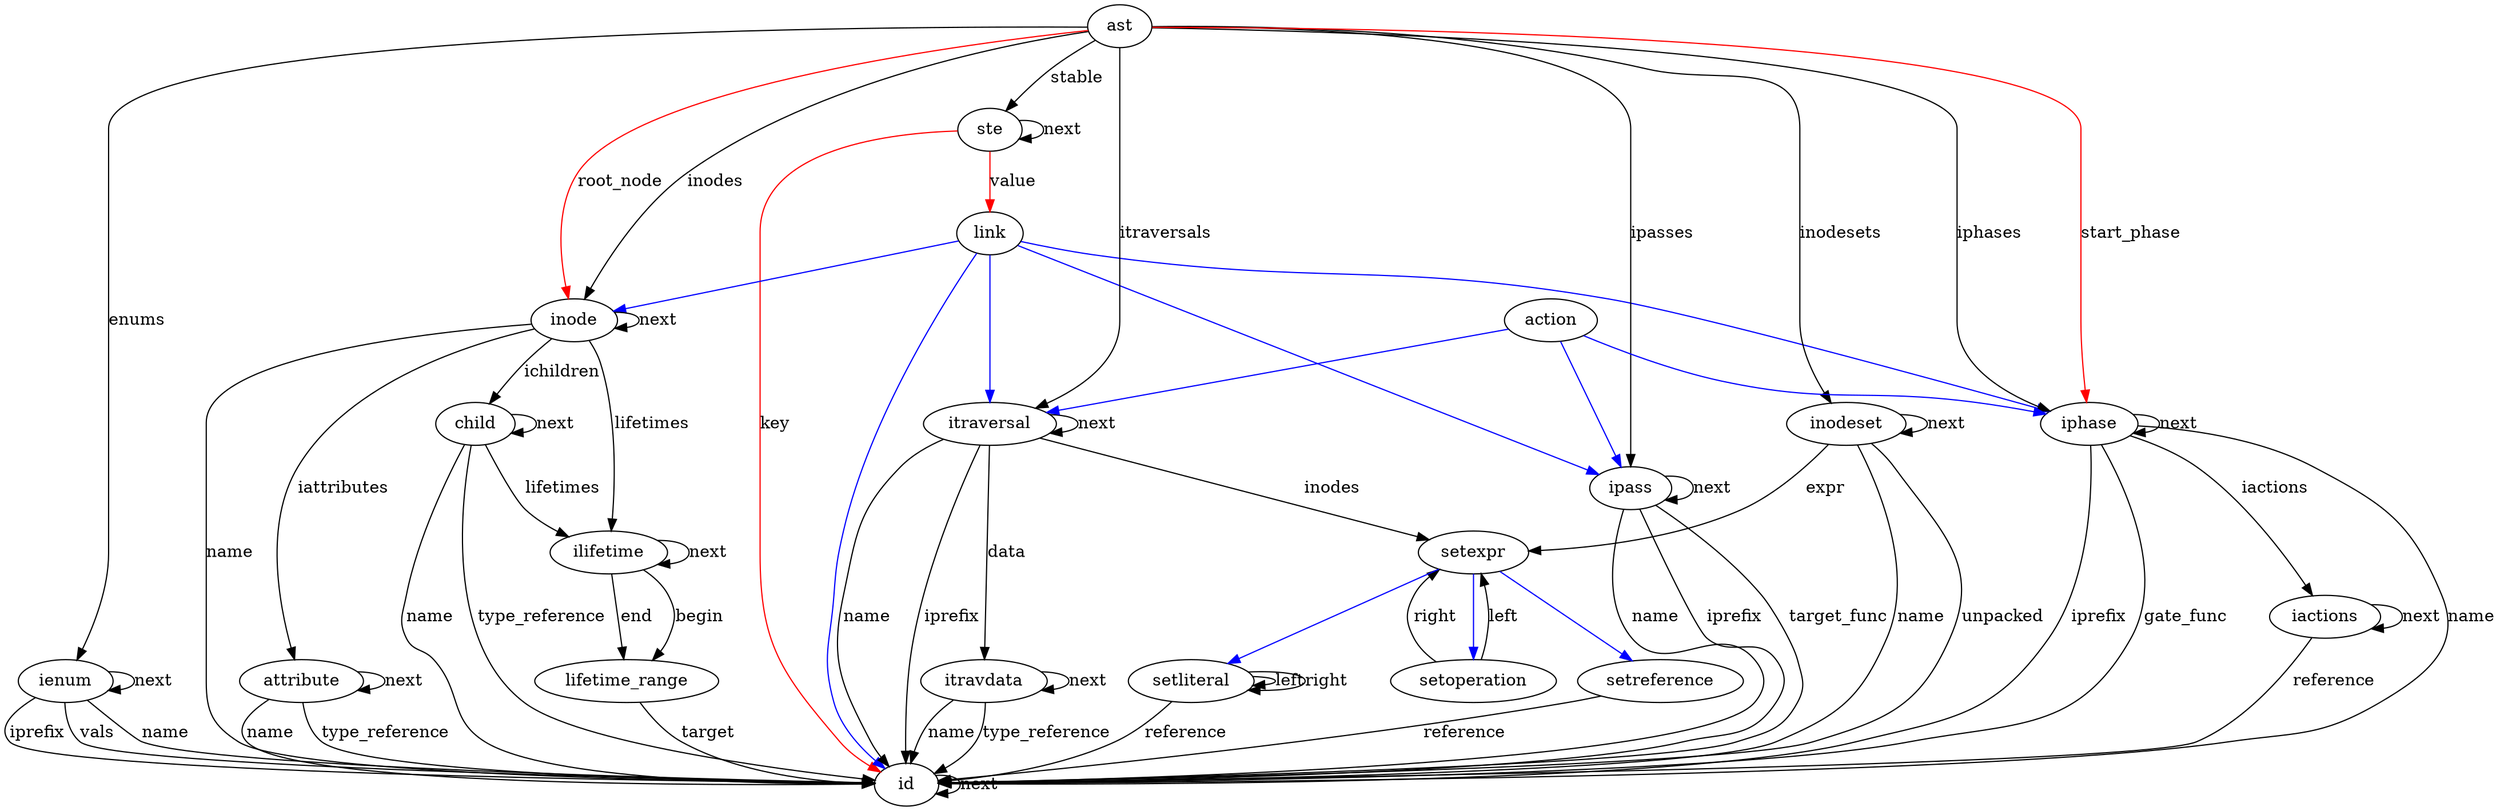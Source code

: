 digraph Ast {
id -> id[label="next"]
ienum -> id[label="vals"]
ienum -> id[label="name"]
ienum -> id[label="iprefix"]
ienum -> ienum[label="next"]
attribute -> id[label="name"]
attribute -> id[label="type_reference"]
attribute -> attribute[label="next"]
itravdata -> id[label="name"]
itravdata -> id[label="type_reference"]
itravdata -> itravdata[label="next"]
setoperation -> setexpr[label="left"]
setoperation -> setexpr[label="right"]
setliteral -> id[label="reference"]
setliteral -> setliteral[label="left"]
setliteral -> setliteral[label="right"]
setreference -> id[label="reference"]
ste -> ste[label="next"]
ste -> id[color=red, label="key"]
ste -> link[color=red, label="value"]
child -> id[label="name"]
child -> ilifetime[label="lifetimes"]
child -> child[label="next"]
child -> id[label="type_reference"]
lifetime_range -> id[label="target"]
ilifetime -> lifetime_range[label="begin"]
ilifetime -> lifetime_range[label="end"]
ilifetime -> ilifetime[label="next"]
inodeset -> id[label="name"]
inodeset -> setexpr[label="expr"]
inodeset -> id[label="unpacked"]
inodeset -> inodeset[label="next"]
inode -> id[label="name"]
inode -> inode[label="next"]
inode -> child[label="ichildren"]
inode -> attribute[label="iattributes"]
inode -> ilifetime[label="lifetimes"]
ipass -> id[label="name"]
ipass -> id[label="iprefix"]
ipass -> id[label="target_func"]
ipass -> ipass[label="next"]
itraversal -> id[label="name"]
itraversal -> id[label="iprefix"]
itraversal -> setexpr[label="inodes"]
itraversal -> itravdata[label="data"]
itraversal -> itraversal[label="next"]
iphase -> id[label="name"]
iphase -> id[label="iprefix"]
iphase -> id[label="gate_func"]
iphase -> iactions[label="iactions"]
iphase -> iphase[label="next"]
iactions -> id[label="reference"]
iactions -> iactions[label="next"]
ast -> iphase[label="iphases"]
ast -> itraversal[label="itraversals"]
ast -> ipass[label="ipasses"]
ast -> inode[label="inodes"]
ast -> inodeset[label="inodesets"]
ast -> ienum[label="enums"]
ast -> ste[label="stable"]
ast -> inode[color=red, label="root_node"]
ast -> iphase[color=red, label="start_phase"]
setexpr;
setexpr -> setoperation [color=blue]
setexpr -> setreference [color=blue]
setexpr -> setliteral [color=blue]
link;
link -> iphase [color=blue]
link -> itraversal [color=blue]
link -> ipass [color=blue]
link -> inode [color=blue]
link -> id [color=blue]
action;
action -> iphase [color=blue]
action -> itraversal [color=blue]
action -> ipass [color=blue]
}
